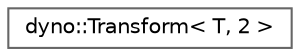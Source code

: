 digraph "Graphical Class Hierarchy"
{
 // LATEX_PDF_SIZE
  bgcolor="transparent";
  edge [fontname=Helvetica,fontsize=10,labelfontname=Helvetica,labelfontsize=10];
  node [fontname=Helvetica,fontsize=10,shape=box,height=0.2,width=0.4];
  rankdir="LR";
  Node0 [id="Node000000",label="dyno::Transform\< T, 2 \>",height=0.2,width=0.4,color="grey40", fillcolor="white", style="filled",URL="$classdyno_1_1_transform_3_01_t_00_012_01_4.html",tooltip=" "];
}
